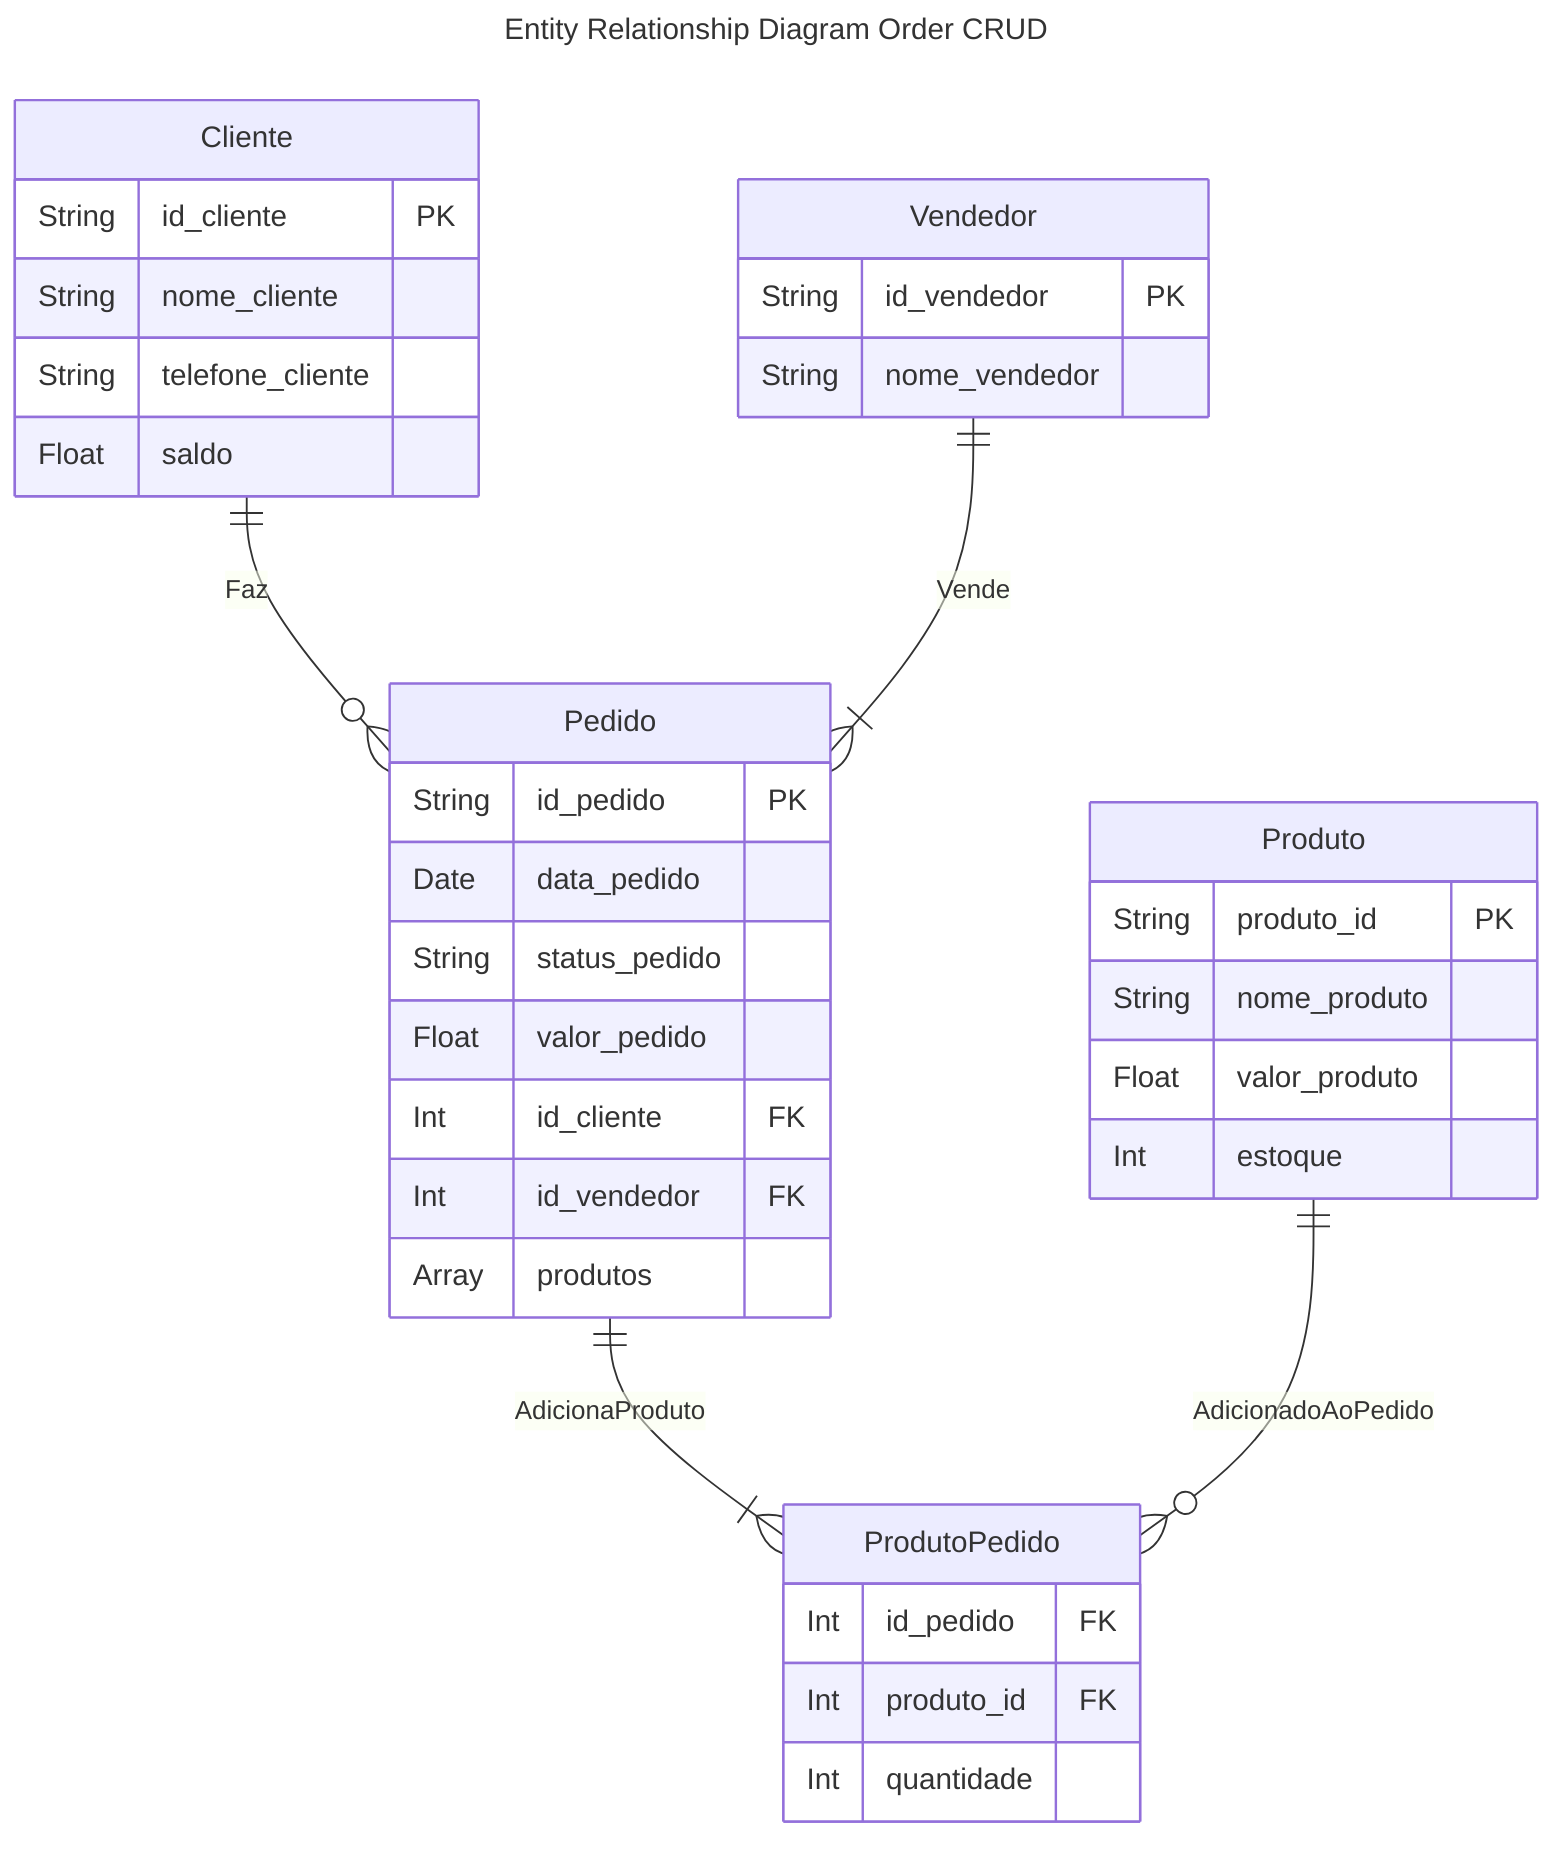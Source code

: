 ---
title: Entity Relationship Diagram Order CRUD
---
erDiagram
    Cliente{
        String id_cliente PK
        String nome_cliente
        String telefone_cliente
        Float saldo
    }

    Vendedor{
        String id_vendedor PK
        String nome_vendedor
    }

    Pedido{
        String id_pedido PK
        Date data_pedido
        String status_pedido
        Float valor_pedido
        Int id_cliente FK
        Int id_vendedor FK
        Array produtos 
    }

    Produto{
        String produto_id PK
        String nome_produto
        Float valor_produto
        Int estoque
    }

    ProdutoPedido{
        Int id_pedido FK
        Int produto_id FK
        Int quantidade
    }

    Cliente ||--o{ Pedido : Faz
    Vendedor ||--|{ Pedido : Vende
    Pedido ||--|{ ProdutoPedido : AdicionaProduto
    Produto ||--o{ ProdutoPedido : AdicionadoAoPedido